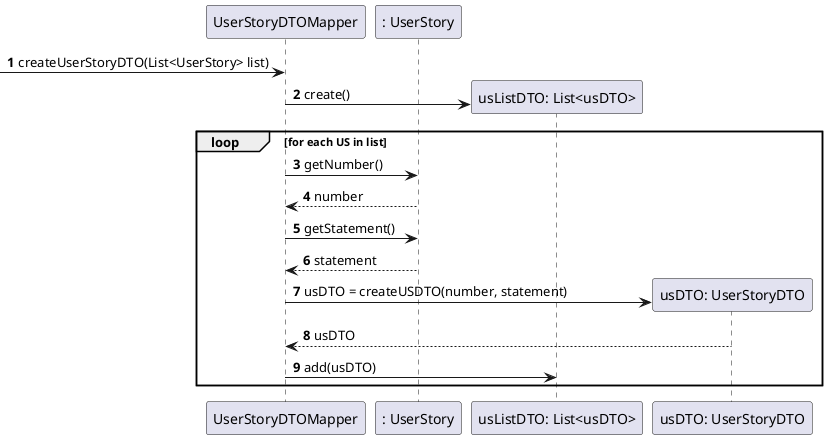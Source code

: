 @startuml
autonumber
participant UserStoryDTOMapper
participant ": UserStory"
[-> UserStoryDTOMapper : createUserStoryDTO(List<UserStory> list)
create participant "usListDTO: List<usDTO>"
UserStoryDTOMapper -> "usListDTO: List<usDTO>" : create()

loop for each US in list
	UserStoryDTOMapper -> ": UserStory" : getNumber()
	": UserStory" --> UserStoryDTOMapper : number
	UserStoryDTOMapper -> ": UserStory" : getStatement()
	": UserStory" --> UserStoryDTOMapper : statement
	create participant "usDTO: UserStoryDTO"
	UserStoryDTOMapper -> "usDTO: UserStoryDTO" : usDTO = createUSDTO(number, statement)
	"usDTO: UserStoryDTO" --> UserStoryDTOMapper : usDTO
	UserStoryDTOMapper -> "usListDTO: List<usDTO>" : add(usDTO)
end

@enduml